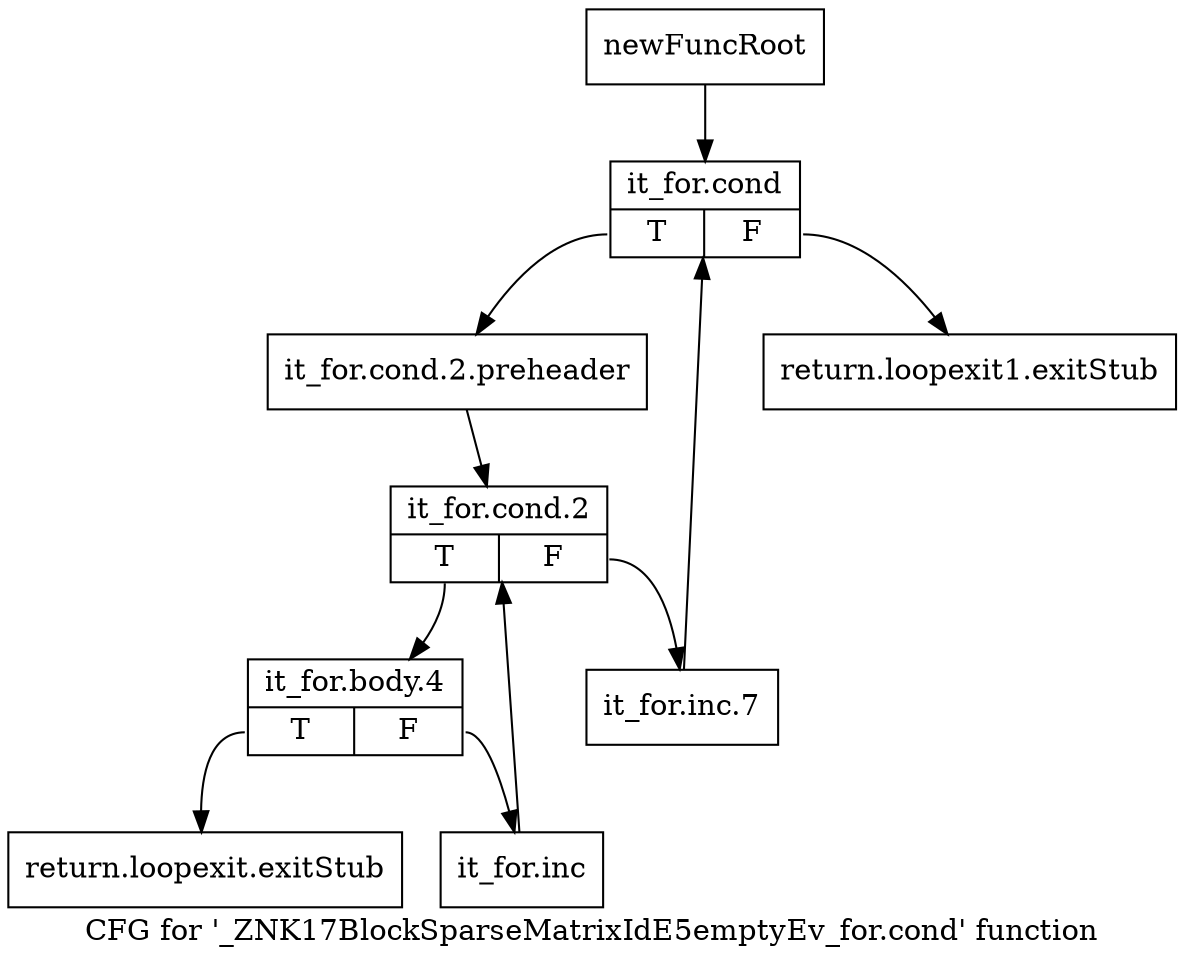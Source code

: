 digraph "CFG for '_ZNK17BlockSparseMatrixIdE5emptyEv_for.cond' function" {
	label="CFG for '_ZNK17BlockSparseMatrixIdE5emptyEv_for.cond' function";

	Node0x8b034d0 [shape=record,label="{newFuncRoot}"];
	Node0x8b034d0 -> Node0x8b039e0;
	Node0x8b03940 [shape=record,label="{return.loopexit1.exitStub}"];
	Node0x8b03990 [shape=record,label="{return.loopexit.exitStub}"];
	Node0x8b039e0 [shape=record,label="{it_for.cond|{<s0>T|<s1>F}}"];
	Node0x8b039e0:s0 -> Node0x8b03a30;
	Node0x8b039e0:s1 -> Node0x8b03940;
	Node0x8b03a30 [shape=record,label="{it_for.cond.2.preheader}"];
	Node0x8b03a30 -> Node0x8b03a80;
	Node0x8b03a80 [shape=record,label="{it_for.cond.2|{<s0>T|<s1>F}}"];
	Node0x8b03a80:s0 -> Node0x8b03b20;
	Node0x8b03a80:s1 -> Node0x8b03ad0;
	Node0x8b03ad0 [shape=record,label="{it_for.inc.7}"];
	Node0x8b03ad0 -> Node0x8b039e0;
	Node0x8b03b20 [shape=record,label="{it_for.body.4|{<s0>T|<s1>F}}"];
	Node0x8b03b20:s0 -> Node0x8b03990;
	Node0x8b03b20:s1 -> Node0x8b03b70;
	Node0x8b03b70 [shape=record,label="{it_for.inc}"];
	Node0x8b03b70 -> Node0x8b03a80;
}
